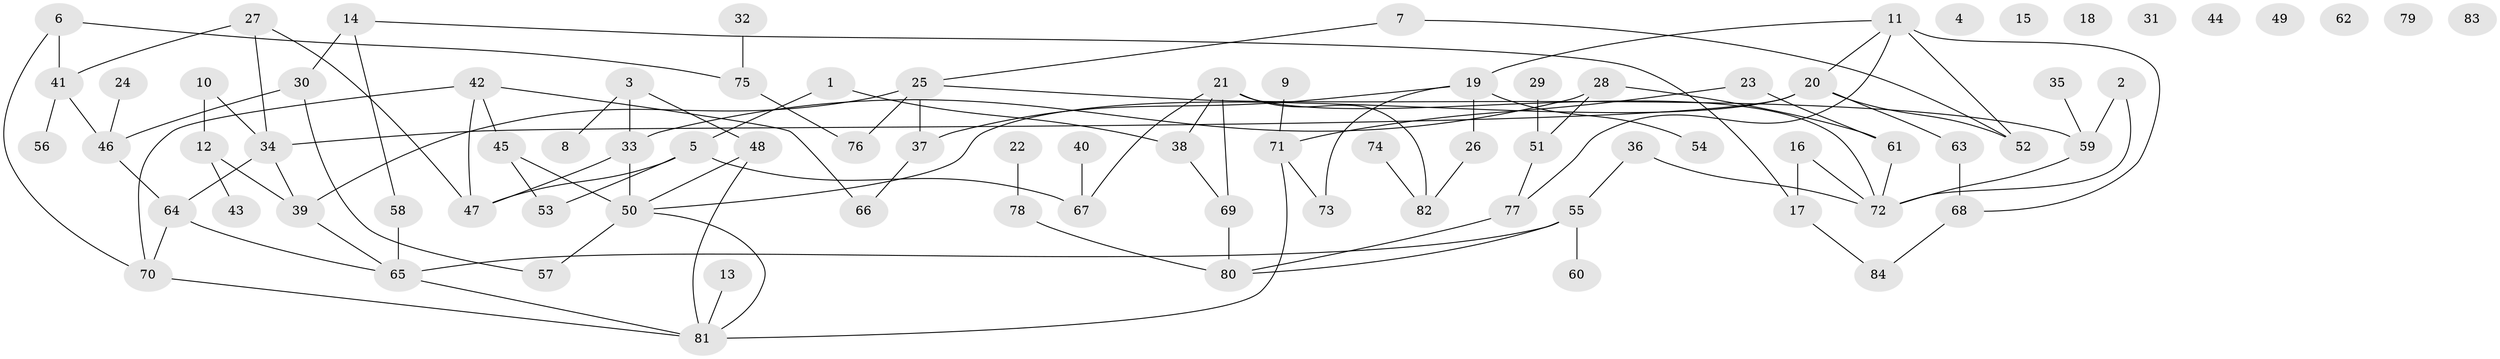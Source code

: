 // coarse degree distribution, {2: 0.14, 0: 0.18, 1: 0.2, 3: 0.06, 4: 0.24, 5: 0.12, 7: 0.02, 6: 0.02, 8: 0.02}
// Generated by graph-tools (version 1.1) at 2025/43/03/04/25 21:43:27]
// undirected, 84 vertices, 108 edges
graph export_dot {
graph [start="1"]
  node [color=gray90,style=filled];
  1;
  2;
  3;
  4;
  5;
  6;
  7;
  8;
  9;
  10;
  11;
  12;
  13;
  14;
  15;
  16;
  17;
  18;
  19;
  20;
  21;
  22;
  23;
  24;
  25;
  26;
  27;
  28;
  29;
  30;
  31;
  32;
  33;
  34;
  35;
  36;
  37;
  38;
  39;
  40;
  41;
  42;
  43;
  44;
  45;
  46;
  47;
  48;
  49;
  50;
  51;
  52;
  53;
  54;
  55;
  56;
  57;
  58;
  59;
  60;
  61;
  62;
  63;
  64;
  65;
  66;
  67;
  68;
  69;
  70;
  71;
  72;
  73;
  74;
  75;
  76;
  77;
  78;
  79;
  80;
  81;
  82;
  83;
  84;
  1 -- 5;
  1 -- 38;
  2 -- 59;
  2 -- 72;
  3 -- 8;
  3 -- 33;
  3 -- 48;
  5 -- 47;
  5 -- 53;
  5 -- 67;
  6 -- 41;
  6 -- 70;
  6 -- 75;
  7 -- 25;
  7 -- 52;
  9 -- 71;
  10 -- 12;
  10 -- 34;
  11 -- 19;
  11 -- 20;
  11 -- 52;
  11 -- 68;
  11 -- 77;
  12 -- 39;
  12 -- 43;
  13 -- 81;
  14 -- 17;
  14 -- 30;
  14 -- 58;
  16 -- 17;
  16 -- 72;
  17 -- 84;
  19 -- 26;
  19 -- 37;
  19 -- 54;
  19 -- 73;
  20 -- 34;
  20 -- 50;
  20 -- 52;
  20 -- 63;
  21 -- 38;
  21 -- 67;
  21 -- 69;
  21 -- 72;
  21 -- 82;
  22 -- 78;
  23 -- 61;
  23 -- 71;
  24 -- 46;
  25 -- 37;
  25 -- 39;
  25 -- 59;
  25 -- 76;
  26 -- 82;
  27 -- 34;
  27 -- 41;
  27 -- 47;
  28 -- 33;
  28 -- 51;
  28 -- 61;
  29 -- 51;
  30 -- 46;
  30 -- 57;
  32 -- 75;
  33 -- 47;
  33 -- 50;
  34 -- 39;
  34 -- 64;
  35 -- 59;
  36 -- 55;
  36 -- 72;
  37 -- 66;
  38 -- 69;
  39 -- 65;
  40 -- 67;
  41 -- 46;
  41 -- 56;
  42 -- 45;
  42 -- 47;
  42 -- 66;
  42 -- 70;
  45 -- 50;
  45 -- 53;
  46 -- 64;
  48 -- 50;
  48 -- 81;
  50 -- 57;
  50 -- 81;
  51 -- 77;
  55 -- 60;
  55 -- 65;
  55 -- 80;
  58 -- 65;
  59 -- 72;
  61 -- 72;
  63 -- 68;
  64 -- 65;
  64 -- 70;
  65 -- 81;
  68 -- 84;
  69 -- 80;
  70 -- 81;
  71 -- 73;
  71 -- 81;
  74 -- 82;
  75 -- 76;
  77 -- 80;
  78 -- 80;
}
